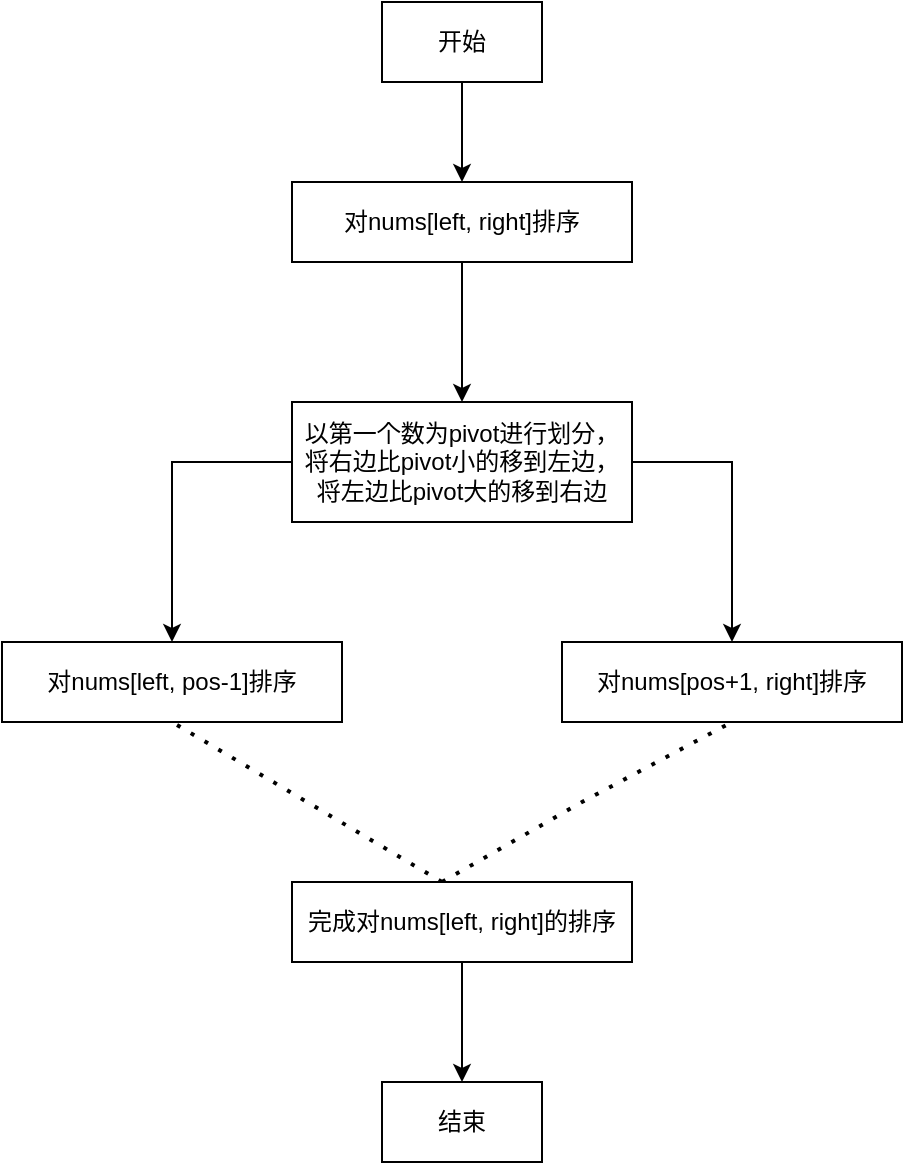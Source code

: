 <mxfile version="24.2.5" type="github">
  <diagram name="Page-1" id="O_9qxkZul0zt-5jg1zpl">
    <mxGraphModel dx="954" dy="592" grid="1" gridSize="10" guides="1" tooltips="1" connect="1" arrows="1" fold="1" page="1" pageScale="1" pageWidth="827" pageHeight="1169" math="0" shadow="0">
      <root>
        <mxCell id="0" />
        <mxCell id="1" parent="0" />
        <mxCell id="iDtUNEcfo9-pnmgHL74P-1" value="对nums[left, pos-1]排序" style="rounded=0;whiteSpace=wrap;html=1;" vertex="1" parent="1">
          <mxGeometry x="140" y="500" width="170" height="40" as="geometry" />
        </mxCell>
        <mxCell id="iDtUNEcfo9-pnmgHL74P-2" value="结束" style="rounded=0;whiteSpace=wrap;html=1;" vertex="1" parent="1">
          <mxGeometry x="330" y="720" width="80" height="40" as="geometry" />
        </mxCell>
        <mxCell id="iDtUNEcfo9-pnmgHL74P-9" style="edgeStyle=orthogonalEdgeStyle;rounded=0;orthogonalLoop=1;jettySize=auto;html=1;entryX=0.5;entryY=0;entryDx=0;entryDy=0;" edge="1" parent="1" source="iDtUNEcfo9-pnmgHL74P-5" target="iDtUNEcfo9-pnmgHL74P-1">
          <mxGeometry relative="1" as="geometry">
            <mxPoint x="110" y="490" as="targetPoint" />
            <Array as="points">
              <mxPoint x="225" y="410" />
            </Array>
          </mxGeometry>
        </mxCell>
        <mxCell id="iDtUNEcfo9-pnmgHL74P-18" style="edgeStyle=orthogonalEdgeStyle;rounded=0;orthogonalLoop=1;jettySize=auto;html=1;exitX=1;exitY=0.5;exitDx=0;exitDy=0;entryX=0.5;entryY=0;entryDx=0;entryDy=0;" edge="1" parent="1" source="iDtUNEcfo9-pnmgHL74P-5" target="iDtUNEcfo9-pnmgHL74P-17">
          <mxGeometry relative="1" as="geometry" />
        </mxCell>
        <mxCell id="iDtUNEcfo9-pnmgHL74P-5" value="以第一个数为pivot进行划分，将右边比pivot小的移到左边，将左边比pivot大的移到右边" style="rounded=0;whiteSpace=wrap;html=1;" vertex="1" parent="1">
          <mxGeometry x="285" y="380" width="170" height="60" as="geometry" />
        </mxCell>
        <mxCell id="iDtUNEcfo9-pnmgHL74P-17" value="对nums[pos+1, right]排序" style="rounded=0;whiteSpace=wrap;html=1;" vertex="1" parent="1">
          <mxGeometry x="420" y="500" width="170" height="40" as="geometry" />
        </mxCell>
        <mxCell id="iDtUNEcfo9-pnmgHL74P-19" value="" style="endArrow=none;dashed=1;html=1;dashPattern=1 3;strokeWidth=2;rounded=0;entryX=0.5;entryY=1;entryDx=0;entryDy=0;" edge="1" parent="1" target="iDtUNEcfo9-pnmgHL74P-1">
          <mxGeometry width="50" height="50" relative="1" as="geometry">
            <mxPoint x="360" y="620" as="sourcePoint" />
            <mxPoint x="240" y="570" as="targetPoint" />
          </mxGeometry>
        </mxCell>
        <mxCell id="iDtUNEcfo9-pnmgHL74P-21" style="edgeStyle=orthogonalEdgeStyle;rounded=0;orthogonalLoop=1;jettySize=auto;html=1;exitX=0.5;exitY=1;exitDx=0;exitDy=0;entryX=0.5;entryY=0;entryDx=0;entryDy=0;" edge="1" parent="1" source="iDtUNEcfo9-pnmgHL74P-20" target="iDtUNEcfo9-pnmgHL74P-5">
          <mxGeometry relative="1" as="geometry" />
        </mxCell>
        <mxCell id="iDtUNEcfo9-pnmgHL74P-20" value="对nums[left, right]排序" style="rounded=0;whiteSpace=wrap;html=1;" vertex="1" parent="1">
          <mxGeometry x="285" y="270" width="170" height="40" as="geometry" />
        </mxCell>
        <mxCell id="iDtUNEcfo9-pnmgHL74P-22" value="" style="endArrow=none;dashed=1;html=1;dashPattern=1 3;strokeWidth=2;rounded=0;entryX=0.5;entryY=1;entryDx=0;entryDy=0;" edge="1" parent="1" target="iDtUNEcfo9-pnmgHL74P-17">
          <mxGeometry width="50" height="50" relative="1" as="geometry">
            <mxPoint x="360" y="620" as="sourcePoint" />
            <mxPoint x="495" y="560" as="targetPoint" />
            <Array as="points">
              <mxPoint x="430" y="580" />
            </Array>
          </mxGeometry>
        </mxCell>
        <mxCell id="iDtUNEcfo9-pnmgHL74P-24" style="edgeStyle=orthogonalEdgeStyle;rounded=0;orthogonalLoop=1;jettySize=auto;html=1;exitX=0.5;exitY=1;exitDx=0;exitDy=0;entryX=0.5;entryY=0;entryDx=0;entryDy=0;" edge="1" parent="1" source="iDtUNEcfo9-pnmgHL74P-23" target="iDtUNEcfo9-pnmgHL74P-2">
          <mxGeometry relative="1" as="geometry" />
        </mxCell>
        <mxCell id="iDtUNEcfo9-pnmgHL74P-23" value="完成对nums[left, right]的排序" style="rounded=0;whiteSpace=wrap;html=1;" vertex="1" parent="1">
          <mxGeometry x="285" y="620" width="170" height="40" as="geometry" />
        </mxCell>
        <mxCell id="iDtUNEcfo9-pnmgHL74P-26" style="edgeStyle=orthogonalEdgeStyle;rounded=0;orthogonalLoop=1;jettySize=auto;html=1;exitX=0.5;exitY=1;exitDx=0;exitDy=0;entryX=0.5;entryY=0;entryDx=0;entryDy=0;" edge="1" parent="1" source="iDtUNEcfo9-pnmgHL74P-25" target="iDtUNEcfo9-pnmgHL74P-20">
          <mxGeometry relative="1" as="geometry" />
        </mxCell>
        <mxCell id="iDtUNEcfo9-pnmgHL74P-25" value="开始" style="rounded=0;whiteSpace=wrap;html=1;" vertex="1" parent="1">
          <mxGeometry x="330" y="180" width="80" height="40" as="geometry" />
        </mxCell>
      </root>
    </mxGraphModel>
  </diagram>
</mxfile>

